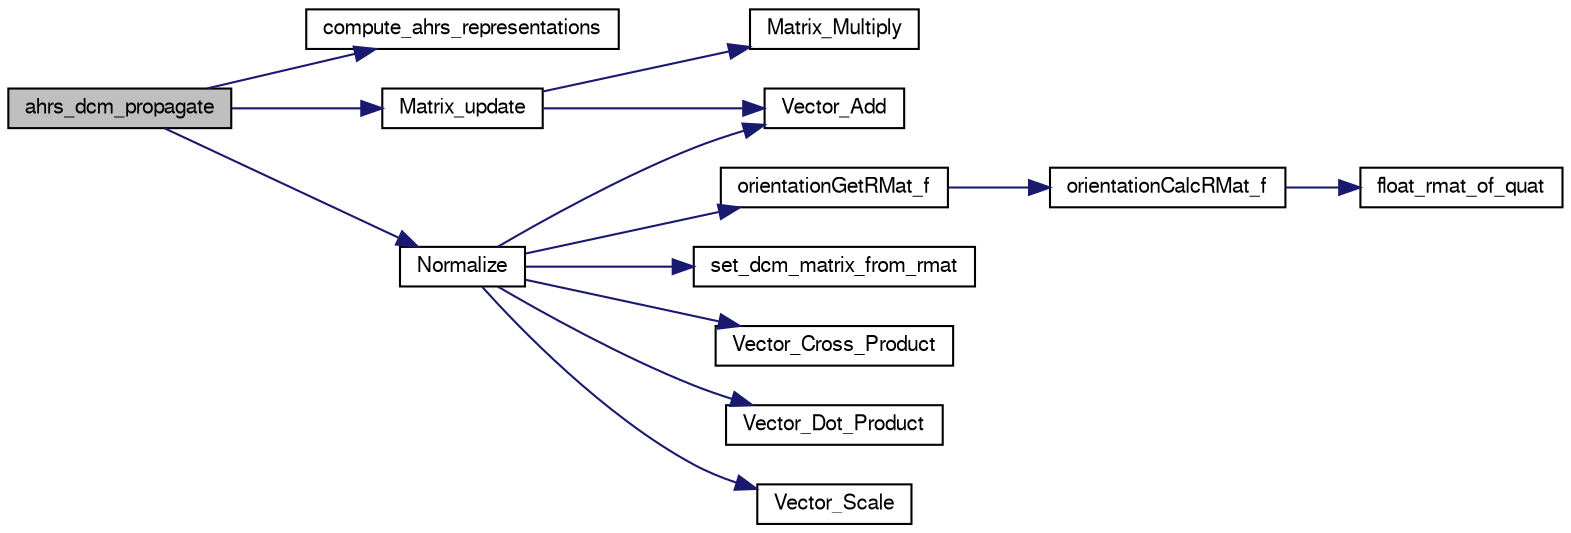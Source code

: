 digraph "ahrs_dcm_propagate"
{
  edge [fontname="FreeSans",fontsize="10",labelfontname="FreeSans",labelfontsize="10"];
  node [fontname="FreeSans",fontsize="10",shape=record];
  rankdir="LR";
  Node1 [label="ahrs_dcm_propagate",height=0.2,width=0.4,color="black", fillcolor="grey75", style="filled", fontcolor="black"];
  Node1 -> Node2 [color="midnightblue",fontsize="10",style="solid",fontname="FreeSans"];
  Node2 [label="compute_ahrs_representations",height=0.2,width=0.4,color="black", fillcolor="white", style="filled",URL="$ahrs__float__dcm_8c.html#a682bd53351651a47152def7839ecdbd2"];
  Node1 -> Node3 [color="midnightblue",fontsize="10",style="solid",fontname="FreeSans"];
  Node3 [label="Matrix_update",height=0.2,width=0.4,color="black", fillcolor="white", style="filled",URL="$ahrs__float__dcm_8c.html#a9edefa5b854086647ebcd488b4a3f390"];
  Node3 -> Node4 [color="midnightblue",fontsize="10",style="solid",fontname="FreeSans"];
  Node4 [label="Matrix_Multiply",height=0.2,width=0.4,color="black", fillcolor="white", style="filled",URL="$ahrs__float__dcm__algebra_8h.html#a89c3fa9a640f3ef92ae88f204d734ab3"];
  Node3 -> Node5 [color="midnightblue",fontsize="10",style="solid",fontname="FreeSans"];
  Node5 [label="Vector_Add",height=0.2,width=0.4,color="black", fillcolor="white", style="filled",URL="$ahrs__float__dcm__algebra_8h.html#a36658a6299aa7c59f8935b3b4c303124"];
  Node1 -> Node6 [color="midnightblue",fontsize="10",style="solid",fontname="FreeSans"];
  Node6 [label="Normalize",height=0.2,width=0.4,color="black", fillcolor="white", style="filled",URL="$ahrs__float__dcm_8c.html#a231f7602591a267c2669a2af9b9c8749"];
  Node6 -> Node7 [color="midnightblue",fontsize="10",style="solid",fontname="FreeSans"];
  Node7 [label="orientationGetRMat_f",height=0.2,width=0.4,color="black", fillcolor="white", style="filled",URL="$group__math__orientation__representation.html#gadad1660d6ec48c67423b76622ce80b51",tooltip="Get vehicle body attitude rotation matrix (float). "];
  Node7 -> Node8 [color="midnightblue",fontsize="10",style="solid",fontname="FreeSans"];
  Node8 [label="orientationCalcRMat_f",height=0.2,width=0.4,color="black", fillcolor="white", style="filled",URL="$group__math__orientation__representation.html#ga3394d93b976378bb5c9ddea8d7960eeb"];
  Node8 -> Node9 [color="midnightblue",fontsize="10",style="solid",fontname="FreeSans"];
  Node9 [label="float_rmat_of_quat",height=0.2,width=0.4,color="black", fillcolor="white", style="filled",URL="$group__math__algebra__float.html#ga4f32e245bb37ef9fdf43872080f63fbc"];
  Node6 -> Node10 [color="midnightblue",fontsize="10",style="solid",fontname="FreeSans"];
  Node10 [label="set_dcm_matrix_from_rmat",height=0.2,width=0.4,color="black", fillcolor="white", style="filled",URL="$ahrs__float__dcm_8c.html#aae3abaa3b95367596d2fe07e62b59dfe"];
  Node6 -> Node5 [color="midnightblue",fontsize="10",style="solid",fontname="FreeSans"];
  Node6 -> Node11 [color="midnightblue",fontsize="10",style="solid",fontname="FreeSans"];
  Node11 [label="Vector_Cross_Product",height=0.2,width=0.4,color="black", fillcolor="white", style="filled",URL="$ahrs__float__dcm__algebra_8h.html#acfdef0ee13b70a857c5b98cf98072fa3"];
  Node6 -> Node12 [color="midnightblue",fontsize="10",style="solid",fontname="FreeSans"];
  Node12 [label="Vector_Dot_Product",height=0.2,width=0.4,color="black", fillcolor="white", style="filled",URL="$ahrs__float__dcm__algebra_8h.html#abbc7df880bf45106d0b2fcc0f9ad7fde"];
  Node6 -> Node13 [color="midnightblue",fontsize="10",style="solid",fontname="FreeSans"];
  Node13 [label="Vector_Scale",height=0.2,width=0.4,color="black", fillcolor="white", style="filled",URL="$ahrs__float__dcm__algebra_8h.html#aa2ea17a2b7db25753df083f03cff1a33"];
}
